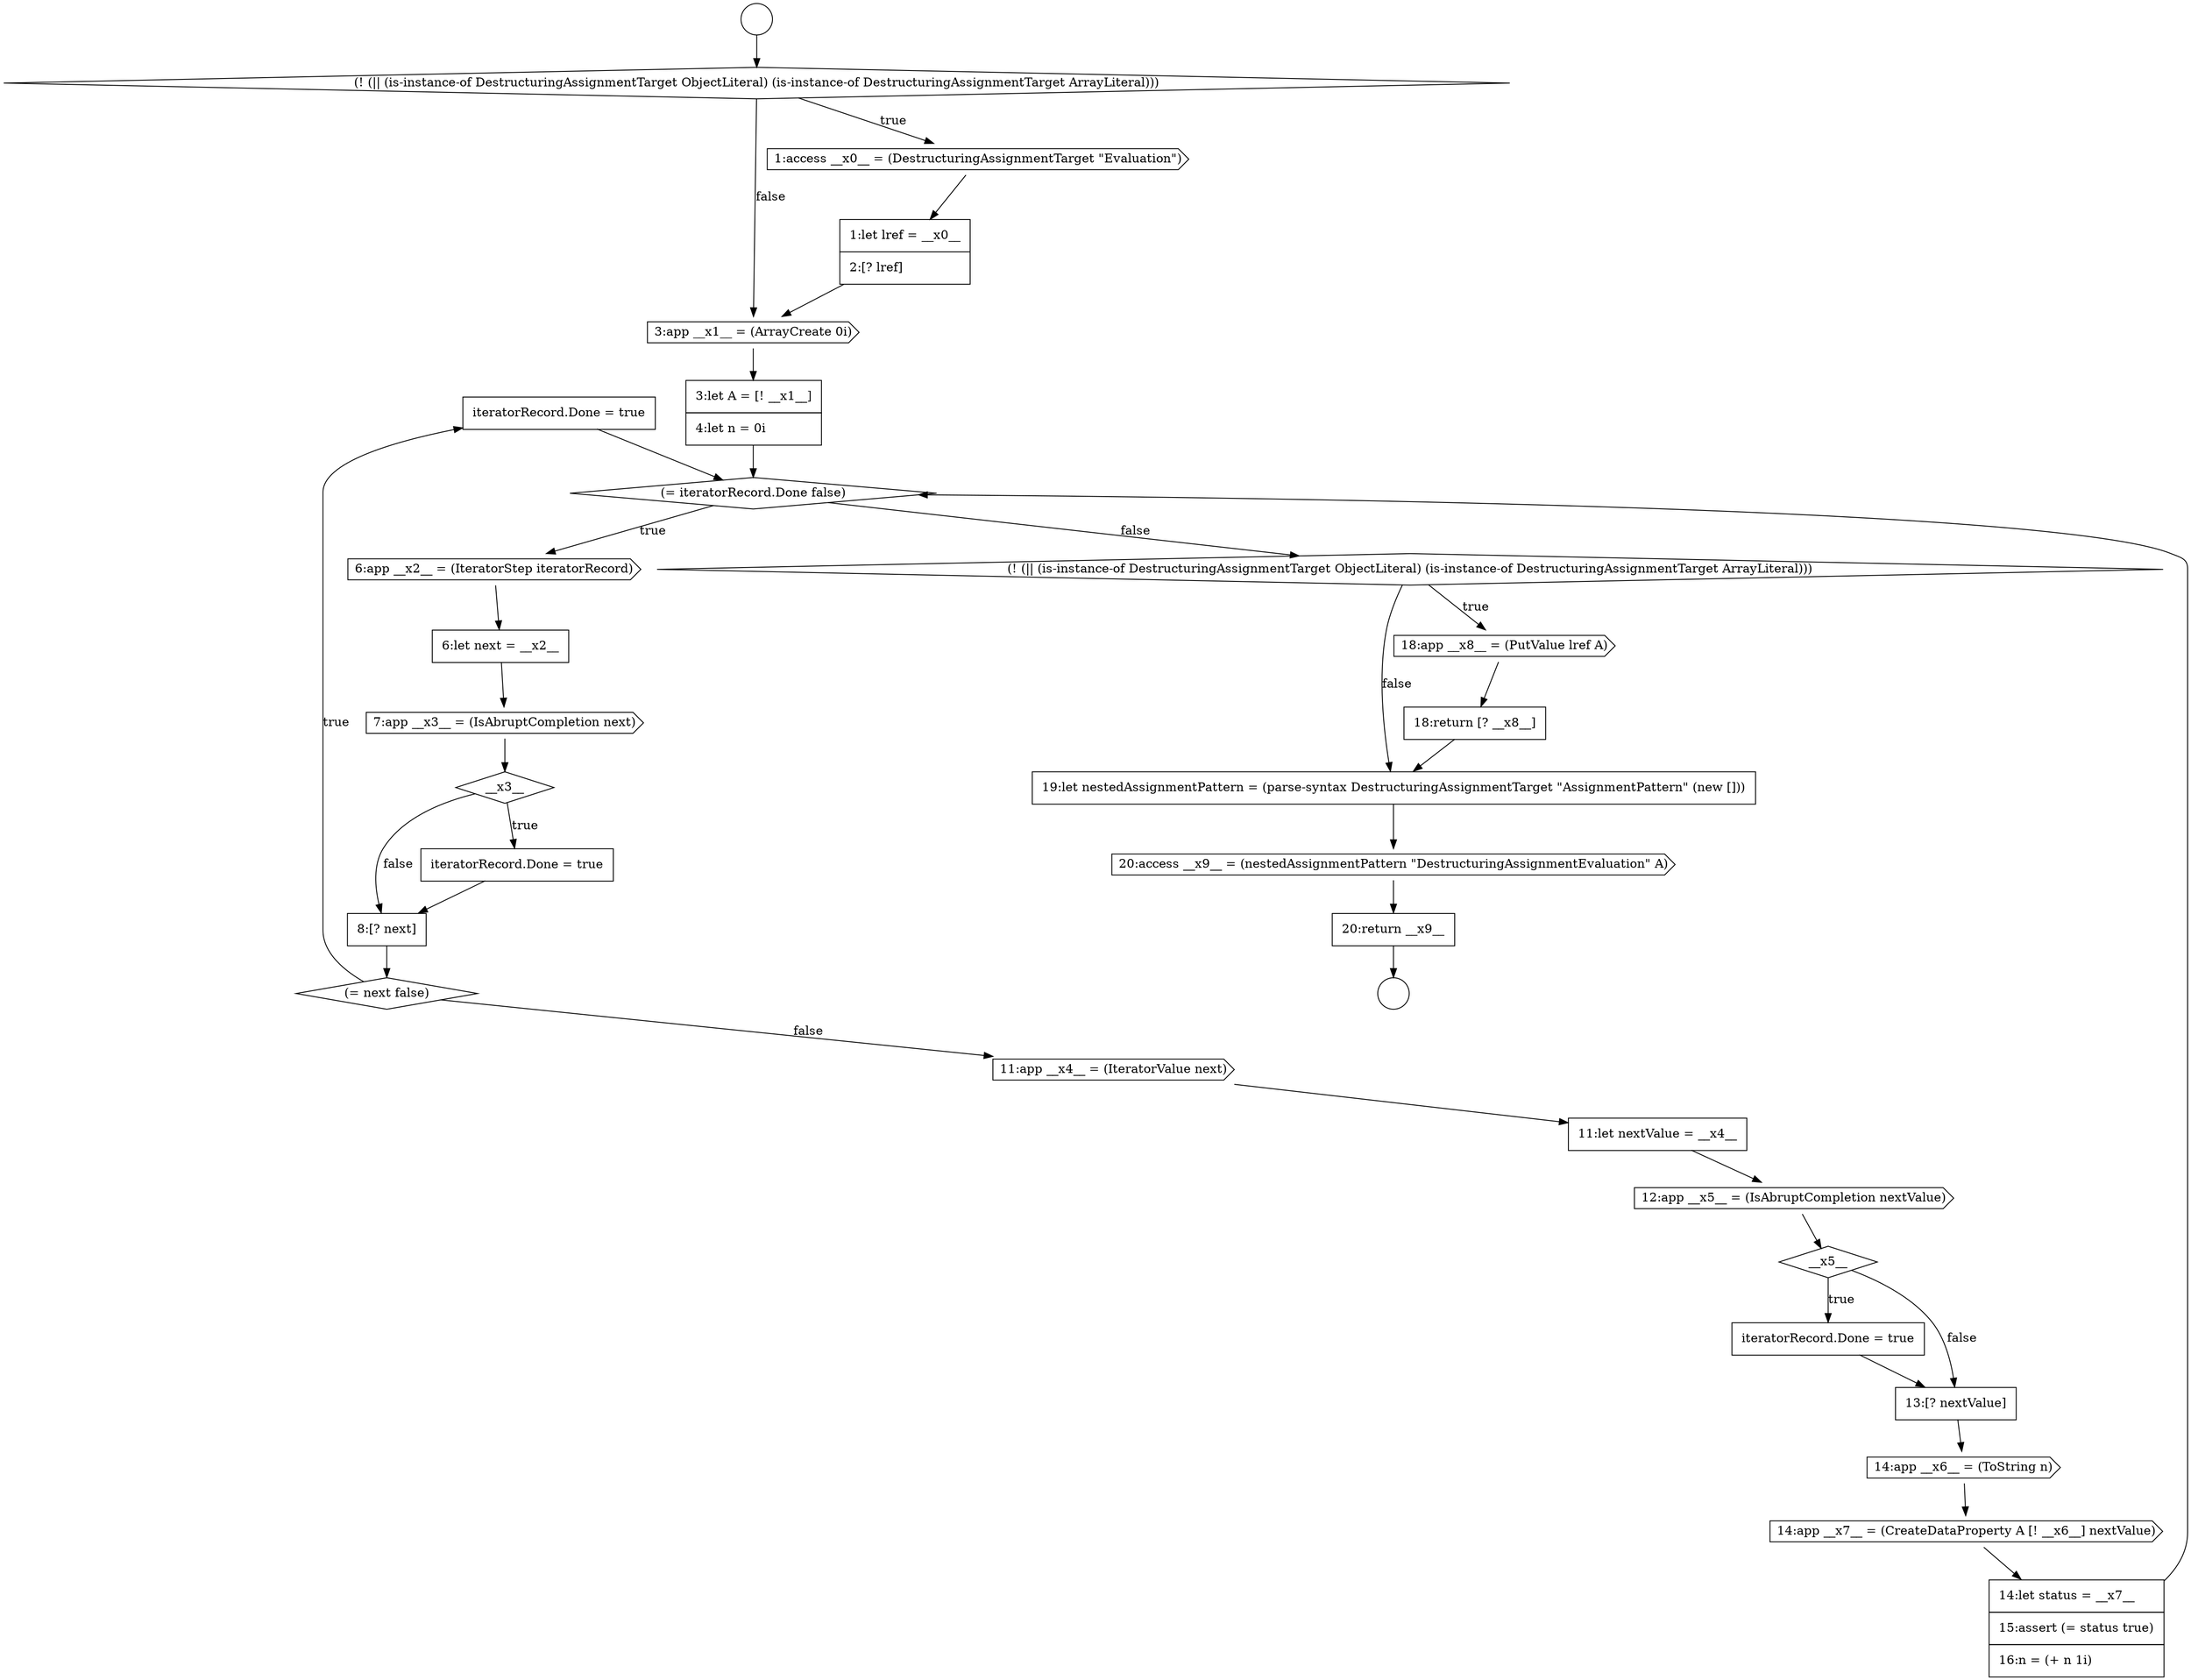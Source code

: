 digraph {
  node5365 [shape=none, margin=0, label=<<font color="black">
    <table border="0" cellborder="1" cellspacing="0" cellpadding="10">
      <tr><td align="left">iteratorRecord.Done = true</td></tr>
    </table>
  </font>> color="black" fillcolor="white" style=filled]
  node5361 [shape=diamond, label=<<font color="black">__x3__</font>> color="black" fillcolor="white" style=filled]
  node5352 [shape=diamond, label=<<font color="black">(! (|| (is-instance-of DestructuringAssignmentTarget ObjectLiteral) (is-instance-of DestructuringAssignmentTarget ArrayLiteral)))</font>> color="black" fillcolor="white" style=filled]
  node5355 [shape=cds, label=<<font color="black">3:app __x1__ = (ArrayCreate 0i)</font>> color="black" fillcolor="white" style=filled]
  node5360 [shape=cds, label=<<font color="black">7:app __x3__ = (IsAbruptCompletion next)</font>> color="black" fillcolor="white" style=filled]
  node5366 [shape=cds, label=<<font color="black">11:app __x4__ = (IteratorValue next)</font>> color="black" fillcolor="white" style=filled]
  node5359 [shape=none, margin=0, label=<<font color="black">
    <table border="0" cellborder="1" cellspacing="0" cellpadding="10">
      <tr><td align="left">6:let next = __x2__</td></tr>
    </table>
  </font>> color="black" fillcolor="white" style=filled]
  node5350 [shape=circle label=" " color="black" fillcolor="white" style=filled]
  node5363 [shape=none, margin=0, label=<<font color="black">
    <table border="0" cellborder="1" cellspacing="0" cellpadding="10">
      <tr><td align="left">8:[? next]</td></tr>
    </table>
  </font>> color="black" fillcolor="white" style=filled]
  node5367 [shape=none, margin=0, label=<<font color="black">
    <table border="0" cellborder="1" cellspacing="0" cellpadding="10">
      <tr><td align="left">11:let nextValue = __x4__</td></tr>
    </table>
  </font>> color="black" fillcolor="white" style=filled]
  node5358 [shape=cds, label=<<font color="black">6:app __x2__ = (IteratorStep iteratorRecord)</font>> color="black" fillcolor="white" style=filled]
  node5364 [shape=diamond, label=<<font color="black">(= next false)</font>> color="black" fillcolor="white" style=filled]
  node5378 [shape=none, margin=0, label=<<font color="black">
    <table border="0" cellborder="1" cellspacing="0" cellpadding="10">
      <tr><td align="left">19:let nestedAssignmentPattern = (parse-syntax DestructuringAssignmentTarget &quot;AssignmentPattern&quot; (new []))</td></tr>
    </table>
  </font>> color="black" fillcolor="white" style=filled]
  node5353 [shape=cds, label=<<font color="black">1:access __x0__ = (DestructuringAssignmentTarget &quot;Evaluation&quot;)</font>> color="black" fillcolor="white" style=filled]
  node5379 [shape=cds, label=<<font color="black">20:access __x9__ = (nestedAssignmentPattern &quot;DestructuringAssignmentEvaluation&quot; A)</font>> color="black" fillcolor="white" style=filled]
  node5375 [shape=diamond, label=<<font color="black">(! (|| (is-instance-of DestructuringAssignmentTarget ObjectLiteral) (is-instance-of DestructuringAssignmentTarget ArrayLiteral)))</font>> color="black" fillcolor="white" style=filled]
  node5370 [shape=none, margin=0, label=<<font color="black">
    <table border="0" cellborder="1" cellspacing="0" cellpadding="10">
      <tr><td align="left">iteratorRecord.Done = true</td></tr>
    </table>
  </font>> color="black" fillcolor="white" style=filled]
  node5362 [shape=none, margin=0, label=<<font color="black">
    <table border="0" cellborder="1" cellspacing="0" cellpadding="10">
      <tr><td align="left">iteratorRecord.Done = true</td></tr>
    </table>
  </font>> color="black" fillcolor="white" style=filled]
  node5373 [shape=cds, label=<<font color="black">14:app __x7__ = (CreateDataProperty A [! __x6__] nextValue)</font>> color="black" fillcolor="white" style=filled]
  node5374 [shape=none, margin=0, label=<<font color="black">
    <table border="0" cellborder="1" cellspacing="0" cellpadding="10">
      <tr><td align="left">14:let status = __x7__</td></tr>
      <tr><td align="left">15:assert (= status true)</td></tr>
      <tr><td align="left">16:n = (+ n 1i)</td></tr>
    </table>
  </font>> color="black" fillcolor="white" style=filled]
  node5380 [shape=none, margin=0, label=<<font color="black">
    <table border="0" cellborder="1" cellspacing="0" cellpadding="10">
      <tr><td align="left">20:return __x9__</td></tr>
    </table>
  </font>> color="black" fillcolor="white" style=filled]
  node5369 [shape=diamond, label=<<font color="black">__x5__</font>> color="black" fillcolor="white" style=filled]
  node5372 [shape=cds, label=<<font color="black">14:app __x6__ = (ToString n)</font>> color="black" fillcolor="white" style=filled]
  node5377 [shape=none, margin=0, label=<<font color="black">
    <table border="0" cellborder="1" cellspacing="0" cellpadding="10">
      <tr><td align="left">18:return [? __x8__]</td></tr>
    </table>
  </font>> color="black" fillcolor="white" style=filled]
  node5351 [shape=circle label=" " color="black" fillcolor="white" style=filled]
  node5368 [shape=cds, label=<<font color="black">12:app __x5__ = (IsAbruptCompletion nextValue)</font>> color="black" fillcolor="white" style=filled]
  node5357 [shape=diamond, label=<<font color="black">(= iteratorRecord.Done false)</font>> color="black" fillcolor="white" style=filled]
  node5356 [shape=none, margin=0, label=<<font color="black">
    <table border="0" cellborder="1" cellspacing="0" cellpadding="10">
      <tr><td align="left">3:let A = [! __x1__]</td></tr>
      <tr><td align="left">4:let n = 0i</td></tr>
    </table>
  </font>> color="black" fillcolor="white" style=filled]
  node5371 [shape=none, margin=0, label=<<font color="black">
    <table border="0" cellborder="1" cellspacing="0" cellpadding="10">
      <tr><td align="left">13:[? nextValue]</td></tr>
    </table>
  </font>> color="black" fillcolor="white" style=filled]
  node5354 [shape=none, margin=0, label=<<font color="black">
    <table border="0" cellborder="1" cellspacing="0" cellpadding="10">
      <tr><td align="left">1:let lref = __x0__</td></tr>
      <tr><td align="left">2:[? lref]</td></tr>
    </table>
  </font>> color="black" fillcolor="white" style=filled]
  node5376 [shape=cds, label=<<font color="black">18:app __x8__ = (PutValue lref A)</font>> color="black" fillcolor="white" style=filled]
  node5361 -> node5362 [label=<<font color="black">true</font>> color="black"]
  node5361 -> node5363 [label=<<font color="black">false</font>> color="black"]
  node5365 -> node5357 [ color="black"]
  node5374 -> node5357 [ color="black"]
  node5356 -> node5357 [ color="black"]
  node5376 -> node5377 [ color="black"]
  node5362 -> node5363 [ color="black"]
  node5357 -> node5358 [label=<<font color="black">true</font>> color="black"]
  node5357 -> node5375 [label=<<font color="black">false</font>> color="black"]
  node5371 -> node5372 [ color="black"]
  node5368 -> node5369 [ color="black"]
  node5378 -> node5379 [ color="black"]
  node5366 -> node5367 [ color="black"]
  node5363 -> node5364 [ color="black"]
  node5355 -> node5356 [ color="black"]
  node5369 -> node5370 [label=<<font color="black">true</font>> color="black"]
  node5369 -> node5371 [label=<<font color="black">false</font>> color="black"]
  node5367 -> node5368 [ color="black"]
  node5358 -> node5359 [ color="black"]
  node5375 -> node5376 [label=<<font color="black">true</font>> color="black"]
  node5375 -> node5378 [label=<<font color="black">false</font>> color="black"]
  node5354 -> node5355 [ color="black"]
  node5360 -> node5361 [ color="black"]
  node5364 -> node5365 [label=<<font color="black">true</font>> color="black"]
  node5364 -> node5366 [label=<<font color="black">false</font>> color="black"]
  node5353 -> node5354 [ color="black"]
  node5380 -> node5351 [ color="black"]
  node5372 -> node5373 [ color="black"]
  node5370 -> node5371 [ color="black"]
  node5373 -> node5374 [ color="black"]
  node5379 -> node5380 [ color="black"]
  node5359 -> node5360 [ color="black"]
  node5377 -> node5378 [ color="black"]
  node5350 -> node5352 [ color="black"]
  node5352 -> node5353 [label=<<font color="black">true</font>> color="black"]
  node5352 -> node5355 [label=<<font color="black">false</font>> color="black"]
}
